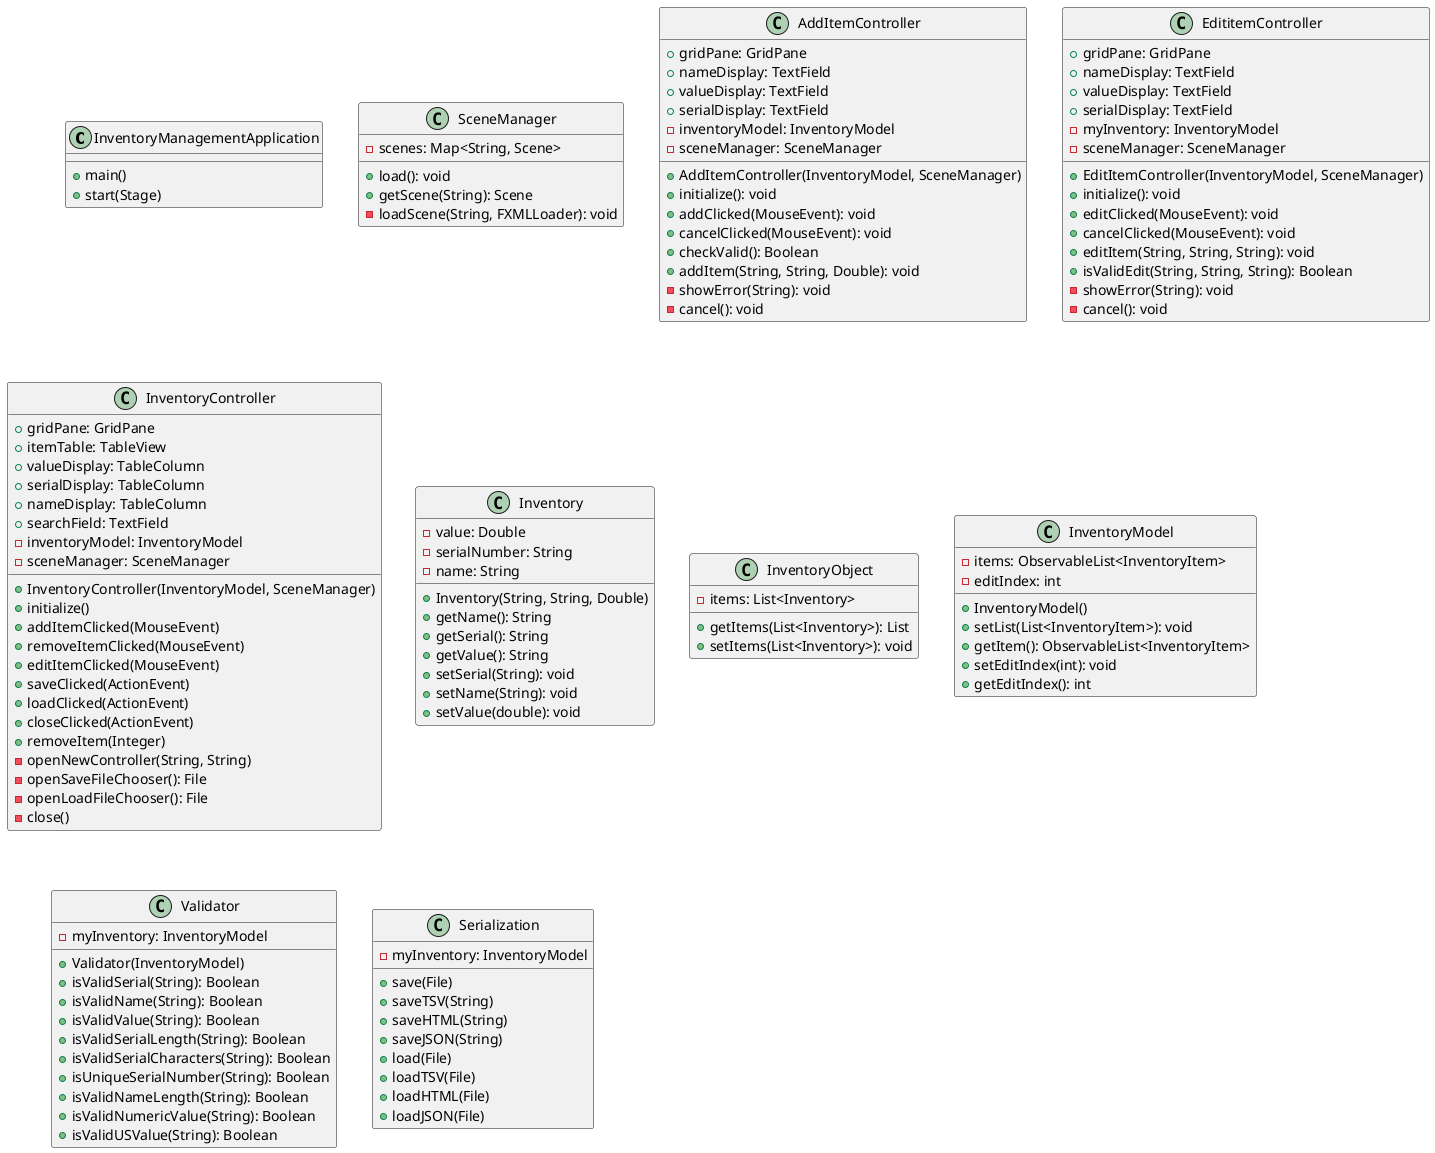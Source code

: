 @startuml
class InventoryManagementApplication{
+main()
+start(Stage)
}
class SceneManager {
    - scenes: Map<String, Scene>
    + load(): void
    + getScene(String): Scene
    - loadScene(String, FXMLLoader): void
}
class AddItemController{
    + gridPane: GridPane
    + nameDisplay: TextField
    + valueDisplay: TextField
    + serialDisplay: TextField
    - inventoryModel: InventoryModel
    - sceneManager: SceneManager
    + AddItemController(InventoryModel, SceneManager)
    + initialize(): void
    + addClicked(MouseEvent): void
    + cancelClicked(MouseEvent): void
    + checkValid(): Boolean
    + addItem(String, String, Double): void
    - showError(String): void
    - cancel(): void
}
class EdititemController{
    + gridPane: GridPane
    + nameDisplay: TextField
    + valueDisplay: TextField
    + serialDisplay: TextField
    - myInventory: InventoryModel
    - sceneManager: SceneManager
    + EditItemController(InventoryModel, SceneManager)
    + initialize(): void
    + editClicked(MouseEvent): void
    + cancelClicked(MouseEvent): void
    + editItem(String, String, String): void
    + isValidEdit(String, String, String): Boolean
    - showError(String): void
    - cancel(): void
}

class InventoryController{
 + gridPane: GridPane
    + itemTable: TableView
    + valueDisplay: TableColumn
    + serialDisplay: TableColumn
    + nameDisplay: TableColumn
    + searchField: TextField
    - inventoryModel: InventoryModel
    - sceneManager: SceneManager

    + InventoryController(InventoryModel, SceneManager)
    + initialize()
    + addItemClicked(MouseEvent)
    + removeItemClicked(MouseEvent)
    + editItemClicked(MouseEvent)
    + saveClicked(ActionEvent)
    + loadClicked(ActionEvent)
    + closeClicked(ActionEvent)
    + removeItem(Integer)
    - openNewController(String, String)
    - openSaveFileChooser(): File
    - openLoadFileChooser(): File
    - close()
}
class Inventory{
 - value: Double
 - serialNumber: String
 - name: String
 + Inventory(String, String, Double)
+ getName(): String
+ getSerial(): String
+ getValue(): String
+ setSerial(String): void
+ setName(String): void
+ setValue(double): void
}
class InventoryObject{
- items: List<Inventory>
+ getItems(List<Inventory>): List
+ setItems(List<Inventory>): void
}
class InventoryModel{
    - items: ObservableList<InventoryItem>
    - editIndex: int
    + InventoryModel()
    + setList(List<InventoryItem>): void
    + getItem(): ObservableList<InventoryItem>
    + setEditIndex(int): void
    + getEditIndex(): int
}
class Validator{
    - myInventory: InventoryModel
    + Validator(InventoryModel)
    + isValidSerial(String): Boolean
    + isValidName(String): Boolean
    + isValidValue(String): Boolean
    + isValidSerialLength(String): Boolean
    + isValidSerialCharacters(String): Boolean
    + isUniqueSerialNumber(String): Boolean
    + isValidNameLength(String): Boolean
    + isValidNumericValue(String): Boolean
    + isValidUSValue(String): Boolean
}
class Serialization {
    - myInventory: InventoryModel
    + save(File)
    + saveTSV(String)
    + saveHTML(String)
    + saveJSON(String)
    + load(File)
    + loadTSV(File)
    + loadHTML(File)
    + loadJSON(File)
}

@enduml
